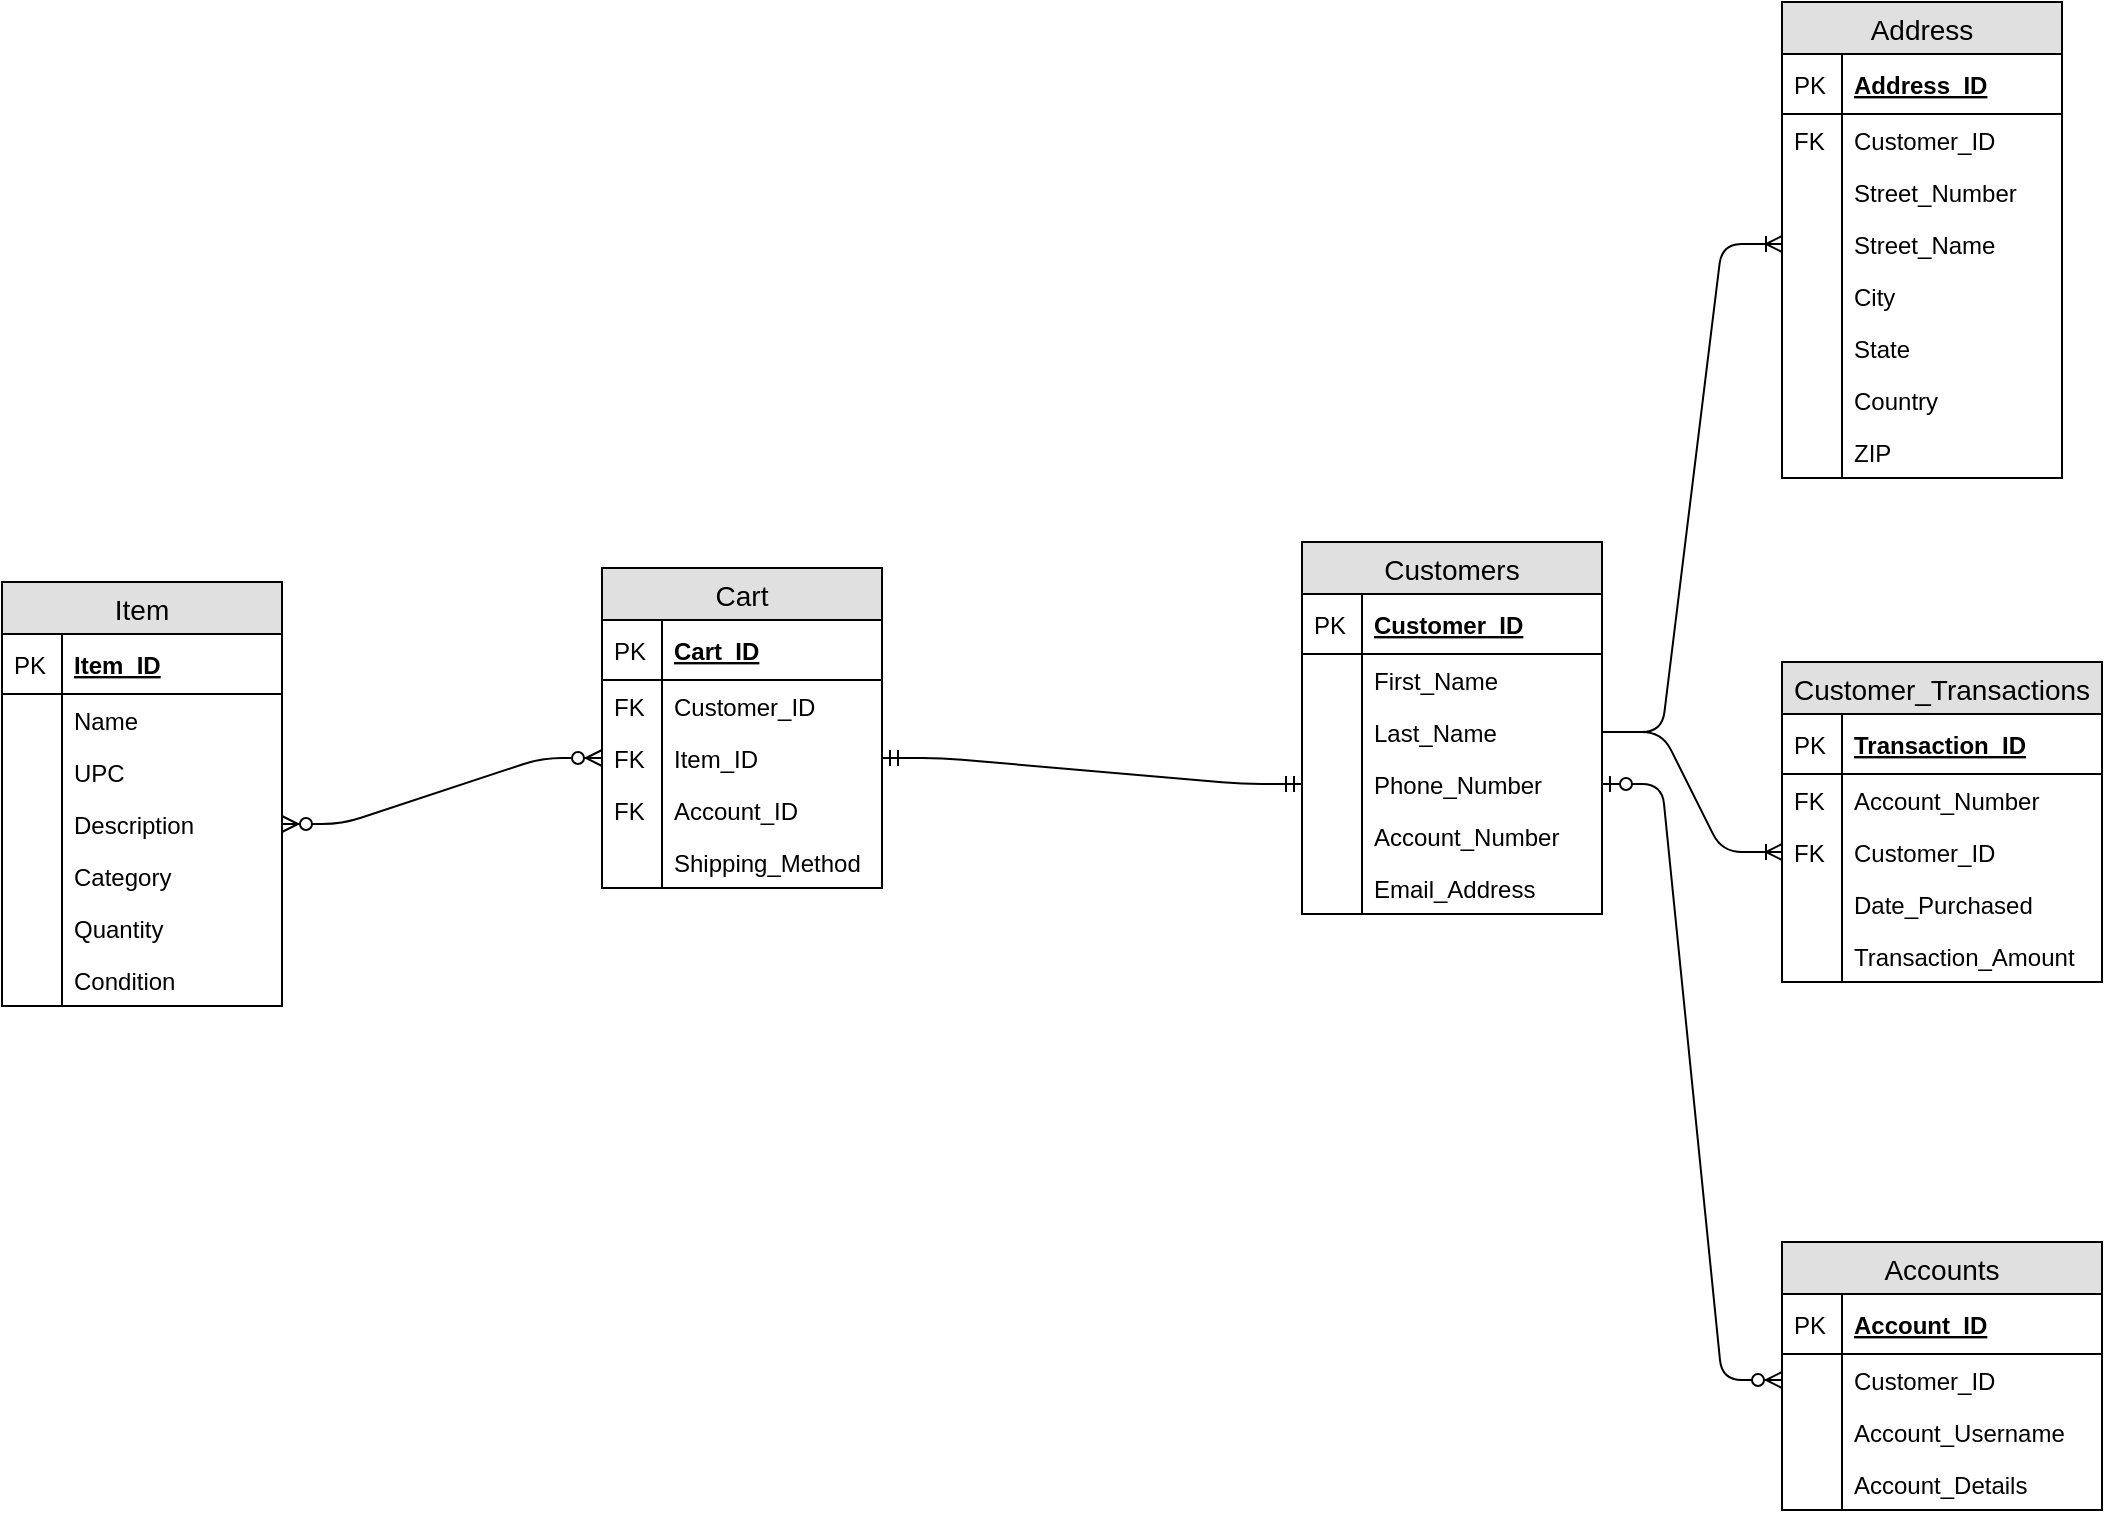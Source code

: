 <mxfile version="12.7.9" type="github">
  <diagram id="I-SQLz8LsvBATgMsjNsB" name="Page-1">
    <mxGraphModel dx="2749" dy="1027" grid="1" gridSize="10" guides="1" tooltips="1" connect="1" arrows="1" fold="1" page="1" pageScale="1" pageWidth="850" pageHeight="1100" math="0" shadow="0">
      <root>
        <mxCell id="0" />
        <mxCell id="1" parent="0" />
        <mxCell id="lSGHajKY8cHOt5koH_zm-6" value="Customers" style="swimlane;fontStyle=0;childLayout=stackLayout;horizontal=1;startSize=26;fillColor=#e0e0e0;horizontalStack=0;resizeParent=1;resizeParentMax=0;resizeLast=0;collapsible=1;marginBottom=0;swimlaneFillColor=#ffffff;align=center;fontSize=14;" parent="1" vertex="1">
          <mxGeometry x="60" y="420" width="150" height="186" as="geometry" />
        </mxCell>
        <mxCell id="lSGHajKY8cHOt5koH_zm-7" value="Customer_ID" style="shape=partialRectangle;top=0;left=0;right=0;bottom=1;align=left;verticalAlign=middle;fillColor=none;spacingLeft=34;spacingRight=4;overflow=hidden;rotatable=0;points=[[0,0.5],[1,0.5]];portConstraint=eastwest;dropTarget=0;fontStyle=5;fontSize=12;" parent="lSGHajKY8cHOt5koH_zm-6" vertex="1">
          <mxGeometry y="26" width="150" height="30" as="geometry" />
        </mxCell>
        <mxCell id="lSGHajKY8cHOt5koH_zm-8" value="PK" style="shape=partialRectangle;top=0;left=0;bottom=0;fillColor=none;align=left;verticalAlign=middle;spacingLeft=4;spacingRight=4;overflow=hidden;rotatable=0;points=[];portConstraint=eastwest;part=1;fontSize=12;" parent="lSGHajKY8cHOt5koH_zm-7" vertex="1" connectable="0">
          <mxGeometry width="30" height="30" as="geometry" />
        </mxCell>
        <mxCell id="lSGHajKY8cHOt5koH_zm-9" value="First_Name" style="shape=partialRectangle;top=0;left=0;right=0;bottom=0;align=left;verticalAlign=top;fillColor=none;spacingLeft=34;spacingRight=4;overflow=hidden;rotatable=0;points=[[0,0.5],[1,0.5]];portConstraint=eastwest;dropTarget=0;fontSize=12;" parent="lSGHajKY8cHOt5koH_zm-6" vertex="1">
          <mxGeometry y="56" width="150" height="26" as="geometry" />
        </mxCell>
        <mxCell id="lSGHajKY8cHOt5koH_zm-10" value="" style="shape=partialRectangle;top=0;left=0;bottom=0;fillColor=none;align=left;verticalAlign=top;spacingLeft=4;spacingRight=4;overflow=hidden;rotatable=0;points=[];portConstraint=eastwest;part=1;fontSize=12;" parent="lSGHajKY8cHOt5koH_zm-9" vertex="1" connectable="0">
          <mxGeometry width="30" height="26" as="geometry" />
        </mxCell>
        <mxCell id="lSGHajKY8cHOt5koH_zm-11" value="Last_Name" style="shape=partialRectangle;top=0;left=0;right=0;bottom=0;align=left;verticalAlign=top;fillColor=none;spacingLeft=34;spacingRight=4;overflow=hidden;rotatable=0;points=[[0,0.5],[1,0.5]];portConstraint=eastwest;dropTarget=0;fontSize=12;" parent="lSGHajKY8cHOt5koH_zm-6" vertex="1">
          <mxGeometry y="82" width="150" height="26" as="geometry" />
        </mxCell>
        <mxCell id="lSGHajKY8cHOt5koH_zm-12" value="" style="shape=partialRectangle;top=0;left=0;bottom=0;fillColor=none;align=left;verticalAlign=top;spacingLeft=4;spacingRight=4;overflow=hidden;rotatable=0;points=[];portConstraint=eastwest;part=1;fontSize=12;" parent="lSGHajKY8cHOt5koH_zm-11" vertex="1" connectable="0">
          <mxGeometry width="30" height="26" as="geometry" />
        </mxCell>
        <mxCell id="lSGHajKY8cHOt5koH_zm-13" value="Phone_Number" style="shape=partialRectangle;top=0;left=0;right=0;bottom=0;align=left;verticalAlign=top;fillColor=none;spacingLeft=34;spacingRight=4;overflow=hidden;rotatable=0;points=[[0,0.5],[1,0.5]];portConstraint=eastwest;dropTarget=0;fontSize=12;" parent="lSGHajKY8cHOt5koH_zm-6" vertex="1">
          <mxGeometry y="108" width="150" height="26" as="geometry" />
        </mxCell>
        <mxCell id="lSGHajKY8cHOt5koH_zm-14" value="" style="shape=partialRectangle;top=0;left=0;bottom=0;fillColor=none;align=left;verticalAlign=top;spacingLeft=4;spacingRight=4;overflow=hidden;rotatable=0;points=[];portConstraint=eastwest;part=1;fontSize=12;" parent="lSGHajKY8cHOt5koH_zm-13" vertex="1" connectable="0">
          <mxGeometry width="30" height="26" as="geometry" />
        </mxCell>
        <mxCell id="lSGHajKY8cHOt5koH_zm-111" value="Account_Number" style="shape=partialRectangle;top=0;left=0;right=0;bottom=0;align=left;verticalAlign=top;fillColor=none;spacingLeft=34;spacingRight=4;overflow=hidden;rotatable=0;points=[[0,0.5],[1,0.5]];portConstraint=eastwest;dropTarget=0;fontSize=12;" parent="lSGHajKY8cHOt5koH_zm-6" vertex="1">
          <mxGeometry y="134" width="150" height="26" as="geometry" />
        </mxCell>
        <mxCell id="lSGHajKY8cHOt5koH_zm-112" value="" style="shape=partialRectangle;top=0;left=0;bottom=0;fillColor=none;align=left;verticalAlign=top;spacingLeft=4;spacingRight=4;overflow=hidden;rotatable=0;points=[];portConstraint=eastwest;part=1;fontSize=12;" parent="lSGHajKY8cHOt5koH_zm-111" vertex="1" connectable="0">
          <mxGeometry width="30" height="26" as="geometry" />
        </mxCell>
        <mxCell id="lSGHajKY8cHOt5koH_zm-113" value="Email_Address" style="shape=partialRectangle;top=0;left=0;right=0;bottom=0;align=left;verticalAlign=top;fillColor=none;spacingLeft=34;spacingRight=4;overflow=hidden;rotatable=0;points=[[0,0.5],[1,0.5]];portConstraint=eastwest;dropTarget=0;fontSize=12;" parent="lSGHajKY8cHOt5koH_zm-6" vertex="1">
          <mxGeometry y="160" width="150" height="26" as="geometry" />
        </mxCell>
        <mxCell id="lSGHajKY8cHOt5koH_zm-114" value="" style="shape=partialRectangle;top=0;left=0;bottom=0;fillColor=none;align=left;verticalAlign=top;spacingLeft=4;spacingRight=4;overflow=hidden;rotatable=0;points=[];portConstraint=eastwest;part=1;fontSize=12;" parent="lSGHajKY8cHOt5koH_zm-113" vertex="1" connectable="0">
          <mxGeometry width="30" height="26" as="geometry" />
        </mxCell>
        <mxCell id="lSGHajKY8cHOt5koH_zm-26" value="Cart" style="swimlane;fontStyle=0;childLayout=stackLayout;horizontal=1;startSize=26;fillColor=#e0e0e0;horizontalStack=0;resizeParent=1;resizeParentMax=0;resizeLast=0;collapsible=1;marginBottom=0;swimlaneFillColor=#ffffff;align=center;fontSize=14;" parent="1" vertex="1">
          <mxGeometry x="-290" y="433" width="140" height="160" as="geometry" />
        </mxCell>
        <mxCell id="lSGHajKY8cHOt5koH_zm-27" value="Cart_ID" style="shape=partialRectangle;top=0;left=0;right=0;bottom=1;align=left;verticalAlign=middle;fillColor=none;spacingLeft=34;spacingRight=4;overflow=hidden;rotatable=0;points=[[0,0.5],[1,0.5]];portConstraint=eastwest;dropTarget=0;fontStyle=5;fontSize=12;" parent="lSGHajKY8cHOt5koH_zm-26" vertex="1">
          <mxGeometry y="26" width="140" height="30" as="geometry" />
        </mxCell>
        <mxCell id="lSGHajKY8cHOt5koH_zm-28" value="PK" style="shape=partialRectangle;top=0;left=0;bottom=0;fillColor=none;align=left;verticalAlign=middle;spacingLeft=4;spacingRight=4;overflow=hidden;rotatable=0;points=[];portConstraint=eastwest;part=1;fontSize=12;" parent="lSGHajKY8cHOt5koH_zm-27" vertex="1" connectable="0">
          <mxGeometry width="30" height="30" as="geometry" />
        </mxCell>
        <mxCell id="lSGHajKY8cHOt5koH_zm-33" value="Customer_ID" style="shape=partialRectangle;top=0;left=0;right=0;bottom=0;align=left;verticalAlign=top;fillColor=none;spacingLeft=34;spacingRight=4;overflow=hidden;rotatable=0;points=[[0,0.5],[1,0.5]];portConstraint=eastwest;dropTarget=0;fontSize=12;" parent="lSGHajKY8cHOt5koH_zm-26" vertex="1">
          <mxGeometry y="56" width="140" height="26" as="geometry" />
        </mxCell>
        <mxCell id="lSGHajKY8cHOt5koH_zm-34" value="FK" style="shape=partialRectangle;top=0;left=0;bottom=0;fillColor=none;align=left;verticalAlign=top;spacingLeft=4;spacingRight=4;overflow=hidden;rotatable=0;points=[];portConstraint=eastwest;part=1;fontSize=12;" parent="lSGHajKY8cHOt5koH_zm-33" vertex="1" connectable="0">
          <mxGeometry width="30" height="26" as="geometry" />
        </mxCell>
        <mxCell id="lSGHajKY8cHOt5koH_zm-29" value="Item_ID" style="shape=partialRectangle;top=0;left=0;right=0;bottom=0;align=left;verticalAlign=top;fillColor=none;spacingLeft=34;spacingRight=4;overflow=hidden;rotatable=0;points=[[0,0.5],[1,0.5]];portConstraint=eastwest;dropTarget=0;fontSize=12;" parent="lSGHajKY8cHOt5koH_zm-26" vertex="1">
          <mxGeometry y="82" width="140" height="26" as="geometry" />
        </mxCell>
        <mxCell id="lSGHajKY8cHOt5koH_zm-30" value="FK" style="shape=partialRectangle;top=0;left=0;bottom=0;fillColor=none;align=left;verticalAlign=top;spacingLeft=4;spacingRight=4;overflow=hidden;rotatable=0;points=[];portConstraint=eastwest;part=1;fontSize=12;" parent="lSGHajKY8cHOt5koH_zm-29" vertex="1" connectable="0">
          <mxGeometry width="30" height="26" as="geometry" />
        </mxCell>
        <mxCell id="lSGHajKY8cHOt5koH_zm-141" value="Account_ID" style="shape=partialRectangle;top=0;left=0;right=0;bottom=0;align=left;verticalAlign=top;fillColor=none;spacingLeft=34;spacingRight=4;overflow=hidden;rotatable=0;points=[[0,0.5],[1,0.5]];portConstraint=eastwest;dropTarget=0;fontSize=12;" parent="lSGHajKY8cHOt5koH_zm-26" vertex="1">
          <mxGeometry y="108" width="140" height="26" as="geometry" />
        </mxCell>
        <mxCell id="lSGHajKY8cHOt5koH_zm-142" value="FK" style="shape=partialRectangle;top=0;left=0;bottom=0;fillColor=none;align=left;verticalAlign=top;spacingLeft=4;spacingRight=4;overflow=hidden;rotatable=0;points=[];portConstraint=eastwest;part=1;fontSize=12;" parent="lSGHajKY8cHOt5koH_zm-141" vertex="1" connectable="0">
          <mxGeometry width="30" height="26" as="geometry" />
        </mxCell>
        <mxCell id="lSGHajKY8cHOt5koH_zm-31" value="Shipping_Method" style="shape=partialRectangle;top=0;left=0;right=0;bottom=0;align=left;verticalAlign=top;fillColor=none;spacingLeft=34;spacingRight=4;overflow=hidden;rotatable=0;points=[[0,0.5],[1,0.5]];portConstraint=eastwest;dropTarget=0;fontSize=12;" parent="lSGHajKY8cHOt5koH_zm-26" vertex="1">
          <mxGeometry y="134" width="140" height="26" as="geometry" />
        </mxCell>
        <mxCell id="lSGHajKY8cHOt5koH_zm-32" value="" style="shape=partialRectangle;top=0;left=0;bottom=0;fillColor=none;align=left;verticalAlign=top;spacingLeft=4;spacingRight=4;overflow=hidden;rotatable=0;points=[];portConstraint=eastwest;part=1;fontSize=12;" parent="lSGHajKY8cHOt5koH_zm-31" vertex="1" connectable="0">
          <mxGeometry width="30" height="26" as="geometry" />
        </mxCell>
        <mxCell id="lSGHajKY8cHOt5koH_zm-43" value="Item" style="swimlane;fontStyle=0;childLayout=stackLayout;horizontal=1;startSize=26;fillColor=#e0e0e0;horizontalStack=0;resizeParent=1;resizeParentMax=0;resizeLast=0;collapsible=1;marginBottom=0;swimlaneFillColor=#ffffff;align=center;fontSize=14;" parent="1" vertex="1">
          <mxGeometry x="-590" y="440" width="140" height="212" as="geometry">
            <mxRectangle x="-600" y="220" width="60" height="26" as="alternateBounds" />
          </mxGeometry>
        </mxCell>
        <mxCell id="lSGHajKY8cHOt5koH_zm-44" value="Item_ID" style="shape=partialRectangle;top=0;left=0;right=0;bottom=1;align=left;verticalAlign=middle;fillColor=none;spacingLeft=34;spacingRight=4;overflow=hidden;rotatable=0;points=[[0,0.5],[1,0.5]];portConstraint=eastwest;dropTarget=0;fontStyle=5;fontSize=12;" parent="lSGHajKY8cHOt5koH_zm-43" vertex="1">
          <mxGeometry y="26" width="140" height="30" as="geometry" />
        </mxCell>
        <mxCell id="lSGHajKY8cHOt5koH_zm-45" value="PK" style="shape=partialRectangle;top=0;left=0;bottom=0;fillColor=none;align=left;verticalAlign=middle;spacingLeft=4;spacingRight=4;overflow=hidden;rotatable=0;points=[];portConstraint=eastwest;part=1;fontSize=12;" parent="lSGHajKY8cHOt5koH_zm-44" vertex="1" connectable="0">
          <mxGeometry width="30" height="30" as="geometry" />
        </mxCell>
        <mxCell id="lSGHajKY8cHOt5koH_zm-77" value="Name" style="shape=partialRectangle;top=0;left=0;right=0;bottom=0;align=left;verticalAlign=top;fillColor=none;spacingLeft=34;spacingRight=4;overflow=hidden;rotatable=0;points=[[0,0.5],[1,0.5]];portConstraint=eastwest;dropTarget=0;fontSize=12;" parent="lSGHajKY8cHOt5koH_zm-43" vertex="1">
          <mxGeometry y="56" width="140" height="26" as="geometry" />
        </mxCell>
        <mxCell id="lSGHajKY8cHOt5koH_zm-78" value="" style="shape=partialRectangle;top=0;left=0;bottom=0;fillColor=none;align=left;verticalAlign=top;spacingLeft=4;spacingRight=4;overflow=hidden;rotatable=0;points=[];portConstraint=eastwest;part=1;fontSize=12;" parent="lSGHajKY8cHOt5koH_zm-77" vertex="1" connectable="0">
          <mxGeometry width="30" height="26" as="geometry" />
        </mxCell>
        <mxCell id="lSGHajKY8cHOt5koH_zm-46" value="UPC" style="shape=partialRectangle;top=0;left=0;right=0;bottom=0;align=left;verticalAlign=top;fillColor=none;spacingLeft=34;spacingRight=4;overflow=hidden;rotatable=0;points=[[0,0.5],[1,0.5]];portConstraint=eastwest;dropTarget=0;fontSize=12;" parent="lSGHajKY8cHOt5koH_zm-43" vertex="1">
          <mxGeometry y="82" width="140" height="26" as="geometry" />
        </mxCell>
        <mxCell id="lSGHajKY8cHOt5koH_zm-47" value="" style="shape=partialRectangle;top=0;left=0;bottom=0;fillColor=none;align=left;verticalAlign=top;spacingLeft=4;spacingRight=4;overflow=hidden;rotatable=0;points=[];portConstraint=eastwest;part=1;fontSize=12;" parent="lSGHajKY8cHOt5koH_zm-46" vertex="1" connectable="0">
          <mxGeometry width="30" height="26" as="geometry" />
        </mxCell>
        <mxCell id="lSGHajKY8cHOt5koH_zm-48" value="Description" style="shape=partialRectangle;top=0;left=0;right=0;bottom=0;align=left;verticalAlign=top;fillColor=none;spacingLeft=34;spacingRight=4;overflow=hidden;rotatable=0;points=[[0,0.5],[1,0.5]];portConstraint=eastwest;dropTarget=0;fontSize=12;" parent="lSGHajKY8cHOt5koH_zm-43" vertex="1">
          <mxGeometry y="108" width="140" height="26" as="geometry" />
        </mxCell>
        <mxCell id="lSGHajKY8cHOt5koH_zm-49" value="" style="shape=partialRectangle;top=0;left=0;bottom=0;fillColor=none;align=left;verticalAlign=top;spacingLeft=4;spacingRight=4;overflow=hidden;rotatable=0;points=[];portConstraint=eastwest;part=1;fontSize=12;" parent="lSGHajKY8cHOt5koH_zm-48" vertex="1" connectable="0">
          <mxGeometry width="30" height="26" as="geometry" />
        </mxCell>
        <mxCell id="lSGHajKY8cHOt5koH_zm-50" value="Category" style="shape=partialRectangle;top=0;left=0;right=0;bottom=0;align=left;verticalAlign=top;fillColor=none;spacingLeft=34;spacingRight=4;overflow=hidden;rotatable=0;points=[[0,0.5],[1,0.5]];portConstraint=eastwest;dropTarget=0;fontSize=12;" parent="lSGHajKY8cHOt5koH_zm-43" vertex="1">
          <mxGeometry y="134" width="140" height="26" as="geometry" />
        </mxCell>
        <mxCell id="lSGHajKY8cHOt5koH_zm-51" value="" style="shape=partialRectangle;top=0;left=0;bottom=0;fillColor=none;align=left;verticalAlign=top;spacingLeft=4;spacingRight=4;overflow=hidden;rotatable=0;points=[];portConstraint=eastwest;part=1;fontSize=12;" parent="lSGHajKY8cHOt5koH_zm-50" vertex="1" connectable="0">
          <mxGeometry width="30" height="26" as="geometry" />
        </mxCell>
        <mxCell id="lSGHajKY8cHOt5koH_zm-52" value="Quantity" style="shape=partialRectangle;top=0;left=0;right=0;bottom=0;align=left;verticalAlign=top;fillColor=none;spacingLeft=34;spacingRight=4;overflow=hidden;rotatable=0;points=[[0,0.5],[1,0.5]];portConstraint=eastwest;dropTarget=0;fontSize=12;" parent="lSGHajKY8cHOt5koH_zm-43" vertex="1">
          <mxGeometry y="160" width="140" height="26" as="geometry" />
        </mxCell>
        <mxCell id="lSGHajKY8cHOt5koH_zm-53" value="" style="shape=partialRectangle;top=0;left=0;bottom=0;fillColor=none;align=left;verticalAlign=top;spacingLeft=4;spacingRight=4;overflow=hidden;rotatable=0;points=[];portConstraint=eastwest;part=1;fontSize=12;" parent="lSGHajKY8cHOt5koH_zm-52" vertex="1" connectable="0">
          <mxGeometry width="30" height="26" as="geometry" />
        </mxCell>
        <mxCell id="lSGHajKY8cHOt5koH_zm-103" value="Condition" style="shape=partialRectangle;top=0;left=0;right=0;bottom=0;align=left;verticalAlign=top;fillColor=none;spacingLeft=34;spacingRight=4;overflow=hidden;rotatable=0;points=[[0,0.5],[1,0.5]];portConstraint=eastwest;dropTarget=0;fontSize=12;" parent="lSGHajKY8cHOt5koH_zm-43" vertex="1">
          <mxGeometry y="186" width="140" height="26" as="geometry" />
        </mxCell>
        <mxCell id="lSGHajKY8cHOt5koH_zm-104" value="" style="shape=partialRectangle;top=0;left=0;bottom=0;fillColor=none;align=left;verticalAlign=top;spacingLeft=4;spacingRight=4;overflow=hidden;rotatable=0;points=[];portConstraint=eastwest;part=1;fontSize=12;" parent="lSGHajKY8cHOt5koH_zm-103" vertex="1" connectable="0">
          <mxGeometry width="30" height="26" as="geometry" />
        </mxCell>
        <mxCell id="lSGHajKY8cHOt5koH_zm-60" value="Address" style="swimlane;fontStyle=0;childLayout=stackLayout;horizontal=1;startSize=26;fillColor=#e0e0e0;horizontalStack=0;resizeParent=1;resizeParentMax=0;resizeLast=0;collapsible=1;marginBottom=0;swimlaneFillColor=#ffffff;align=center;fontSize=14;" parent="1" vertex="1">
          <mxGeometry x="300" y="150" width="140" height="238" as="geometry" />
        </mxCell>
        <mxCell id="lSGHajKY8cHOt5koH_zm-61" value="Address_ID" style="shape=partialRectangle;top=0;left=0;right=0;bottom=1;align=left;verticalAlign=middle;fillColor=none;spacingLeft=34;spacingRight=4;overflow=hidden;rotatable=0;points=[[0,0.5],[1,0.5]];portConstraint=eastwest;dropTarget=0;fontStyle=5;fontSize=12;" parent="lSGHajKY8cHOt5koH_zm-60" vertex="1">
          <mxGeometry y="26" width="140" height="30" as="geometry" />
        </mxCell>
        <mxCell id="lSGHajKY8cHOt5koH_zm-62" value="PK" style="shape=partialRectangle;top=0;left=0;bottom=0;fillColor=none;align=left;verticalAlign=middle;spacingLeft=4;spacingRight=4;overflow=hidden;rotatable=0;points=[];portConstraint=eastwest;part=1;fontSize=12;" parent="lSGHajKY8cHOt5koH_zm-61" vertex="1" connectable="0">
          <mxGeometry width="30" height="30" as="geometry" />
        </mxCell>
        <mxCell id="lSGHajKY8cHOt5koH_zm-79" value="Customer_ID" style="shape=partialRectangle;top=0;left=0;right=0;bottom=0;align=left;verticalAlign=top;fillColor=none;spacingLeft=34;spacingRight=4;overflow=hidden;rotatable=0;points=[[0,0.5],[1,0.5]];portConstraint=eastwest;dropTarget=0;fontSize=12;" parent="lSGHajKY8cHOt5koH_zm-60" vertex="1">
          <mxGeometry y="56" width="140" height="26" as="geometry" />
        </mxCell>
        <mxCell id="lSGHajKY8cHOt5koH_zm-80" value="FK" style="shape=partialRectangle;top=0;left=0;bottom=0;fillColor=none;align=left;verticalAlign=top;spacingLeft=4;spacingRight=4;overflow=hidden;rotatable=0;points=[];portConstraint=eastwest;part=1;fontSize=12;" parent="lSGHajKY8cHOt5koH_zm-79" vertex="1" connectable="0">
          <mxGeometry width="30" height="26" as="geometry" />
        </mxCell>
        <mxCell id="lSGHajKY8cHOt5koH_zm-63" value="Street_Number" style="shape=partialRectangle;top=0;left=0;right=0;bottom=0;align=left;verticalAlign=top;fillColor=none;spacingLeft=34;spacingRight=4;overflow=hidden;rotatable=0;points=[[0,0.5],[1,0.5]];portConstraint=eastwest;dropTarget=0;fontSize=12;" parent="lSGHajKY8cHOt5koH_zm-60" vertex="1">
          <mxGeometry y="82" width="140" height="26" as="geometry" />
        </mxCell>
        <mxCell id="lSGHajKY8cHOt5koH_zm-64" value="" style="shape=partialRectangle;top=0;left=0;bottom=0;fillColor=none;align=left;verticalAlign=top;spacingLeft=4;spacingRight=4;overflow=hidden;rotatable=0;points=[];portConstraint=eastwest;part=1;fontSize=12;" parent="lSGHajKY8cHOt5koH_zm-63" vertex="1" connectable="0">
          <mxGeometry width="30" height="26" as="geometry" />
        </mxCell>
        <mxCell id="lSGHajKY8cHOt5koH_zm-65" value="Street_Name" style="shape=partialRectangle;top=0;left=0;right=0;bottom=0;align=left;verticalAlign=top;fillColor=none;spacingLeft=34;spacingRight=4;overflow=hidden;rotatable=0;points=[[0,0.5],[1,0.5]];portConstraint=eastwest;dropTarget=0;fontSize=12;" parent="lSGHajKY8cHOt5koH_zm-60" vertex="1">
          <mxGeometry y="108" width="140" height="26" as="geometry" />
        </mxCell>
        <mxCell id="lSGHajKY8cHOt5koH_zm-66" value="" style="shape=partialRectangle;top=0;left=0;bottom=0;fillColor=none;align=left;verticalAlign=top;spacingLeft=4;spacingRight=4;overflow=hidden;rotatable=0;points=[];portConstraint=eastwest;part=1;fontSize=12;" parent="lSGHajKY8cHOt5koH_zm-65" vertex="1" connectable="0">
          <mxGeometry width="30" height="26" as="geometry" />
        </mxCell>
        <mxCell id="lSGHajKY8cHOt5koH_zm-67" value="City" style="shape=partialRectangle;top=0;left=0;right=0;bottom=0;align=left;verticalAlign=top;fillColor=none;spacingLeft=34;spacingRight=4;overflow=hidden;rotatable=0;points=[[0,0.5],[1,0.5]];portConstraint=eastwest;dropTarget=0;fontSize=12;" parent="lSGHajKY8cHOt5koH_zm-60" vertex="1">
          <mxGeometry y="134" width="140" height="26" as="geometry" />
        </mxCell>
        <mxCell id="lSGHajKY8cHOt5koH_zm-68" value="" style="shape=partialRectangle;top=0;left=0;bottom=0;fillColor=none;align=left;verticalAlign=top;spacingLeft=4;spacingRight=4;overflow=hidden;rotatable=0;points=[];portConstraint=eastwest;part=1;fontSize=12;" parent="lSGHajKY8cHOt5koH_zm-67" vertex="1" connectable="0">
          <mxGeometry width="30" height="26" as="geometry" />
        </mxCell>
        <mxCell id="lSGHajKY8cHOt5koH_zm-69" value="State" style="shape=partialRectangle;top=0;left=0;right=0;bottom=0;align=left;verticalAlign=top;fillColor=none;spacingLeft=34;spacingRight=4;overflow=hidden;rotatable=0;points=[[0,0.5],[1,0.5]];portConstraint=eastwest;dropTarget=0;fontSize=12;" parent="lSGHajKY8cHOt5koH_zm-60" vertex="1">
          <mxGeometry y="160" width="140" height="26" as="geometry" />
        </mxCell>
        <mxCell id="lSGHajKY8cHOt5koH_zm-70" value="" style="shape=partialRectangle;top=0;left=0;bottom=0;fillColor=none;align=left;verticalAlign=top;spacingLeft=4;spacingRight=4;overflow=hidden;rotatable=0;points=[];portConstraint=eastwest;part=1;fontSize=12;" parent="lSGHajKY8cHOt5koH_zm-69" vertex="1" connectable="0">
          <mxGeometry width="30" height="26" as="geometry" />
        </mxCell>
        <mxCell id="lSGHajKY8cHOt5koH_zm-71" value="Country" style="shape=partialRectangle;top=0;left=0;right=0;bottom=0;align=left;verticalAlign=top;fillColor=none;spacingLeft=34;spacingRight=4;overflow=hidden;rotatable=0;points=[[0,0.5],[1,0.5]];portConstraint=eastwest;dropTarget=0;fontSize=12;" parent="lSGHajKY8cHOt5koH_zm-60" vertex="1">
          <mxGeometry y="186" width="140" height="26" as="geometry" />
        </mxCell>
        <mxCell id="lSGHajKY8cHOt5koH_zm-72" value="" style="shape=partialRectangle;top=0;left=0;bottom=0;fillColor=none;align=left;verticalAlign=top;spacingLeft=4;spacingRight=4;overflow=hidden;rotatable=0;points=[];portConstraint=eastwest;part=1;fontSize=12;" parent="lSGHajKY8cHOt5koH_zm-71" vertex="1" connectable="0">
          <mxGeometry width="30" height="26" as="geometry" />
        </mxCell>
        <mxCell id="lSGHajKY8cHOt5koH_zm-73" value="ZIP" style="shape=partialRectangle;top=0;left=0;right=0;bottom=0;align=left;verticalAlign=top;fillColor=none;spacingLeft=34;spacingRight=4;overflow=hidden;rotatable=0;points=[[0,0.5],[1,0.5]];portConstraint=eastwest;dropTarget=0;fontSize=12;" parent="lSGHajKY8cHOt5koH_zm-60" vertex="1">
          <mxGeometry y="212" width="140" height="26" as="geometry" />
        </mxCell>
        <mxCell id="lSGHajKY8cHOt5koH_zm-74" value="" style="shape=partialRectangle;top=0;left=0;bottom=0;fillColor=none;align=left;verticalAlign=top;spacingLeft=4;spacingRight=4;overflow=hidden;rotatable=0;points=[];portConstraint=eastwest;part=1;fontSize=12;" parent="lSGHajKY8cHOt5koH_zm-73" vertex="1" connectable="0">
          <mxGeometry width="30" height="26" as="geometry" />
        </mxCell>
        <mxCell id="lSGHajKY8cHOt5koH_zm-84" value="Customer_Transactions" style="swimlane;fontStyle=0;childLayout=stackLayout;horizontal=1;startSize=26;fillColor=#e0e0e0;horizontalStack=0;resizeParent=1;resizeParentMax=0;resizeLast=0;collapsible=1;marginBottom=0;swimlaneFillColor=#ffffff;align=center;fontSize=14;" parent="1" vertex="1">
          <mxGeometry x="300" y="480" width="160" height="160" as="geometry" />
        </mxCell>
        <mxCell id="lSGHajKY8cHOt5koH_zm-85" value="Transaction_ID" style="shape=partialRectangle;top=0;left=0;right=0;bottom=1;align=left;verticalAlign=middle;fillColor=none;spacingLeft=34;spacingRight=4;overflow=hidden;rotatable=0;points=[[0,0.5],[1,0.5]];portConstraint=eastwest;dropTarget=0;fontStyle=5;fontSize=12;" parent="lSGHajKY8cHOt5koH_zm-84" vertex="1">
          <mxGeometry y="26" width="160" height="30" as="geometry" />
        </mxCell>
        <mxCell id="lSGHajKY8cHOt5koH_zm-86" value="PK" style="shape=partialRectangle;top=0;left=0;bottom=0;fillColor=none;align=left;verticalAlign=middle;spacingLeft=4;spacingRight=4;overflow=hidden;rotatable=0;points=[];portConstraint=eastwest;part=1;fontSize=12;" parent="lSGHajKY8cHOt5koH_zm-85" vertex="1" connectable="0">
          <mxGeometry width="30" height="30" as="geometry" />
        </mxCell>
        <mxCell id="lSGHajKY8cHOt5koH_zm-87" value="Account_Number" style="shape=partialRectangle;top=0;left=0;right=0;bottom=0;align=left;verticalAlign=top;fillColor=none;spacingLeft=34;spacingRight=4;overflow=hidden;rotatable=0;points=[[0,0.5],[1,0.5]];portConstraint=eastwest;dropTarget=0;fontSize=12;" parent="lSGHajKY8cHOt5koH_zm-84" vertex="1">
          <mxGeometry y="56" width="160" height="26" as="geometry" />
        </mxCell>
        <mxCell id="lSGHajKY8cHOt5koH_zm-88" value="FK" style="shape=partialRectangle;top=0;left=0;bottom=0;fillColor=none;align=left;verticalAlign=top;spacingLeft=4;spacingRight=4;overflow=hidden;rotatable=0;points=[];portConstraint=eastwest;part=1;fontSize=12;" parent="lSGHajKY8cHOt5koH_zm-87" vertex="1" connectable="0">
          <mxGeometry width="30" height="26" as="geometry" />
        </mxCell>
        <mxCell id="QiAe9CtiVllYtcvgmjWD-1" value="Customer_ID" style="shape=partialRectangle;top=0;left=0;right=0;bottom=0;align=left;verticalAlign=top;fillColor=none;spacingLeft=34;spacingRight=4;overflow=hidden;rotatable=0;points=[[0,0.5],[1,0.5]];portConstraint=eastwest;dropTarget=0;fontSize=12;" vertex="1" parent="lSGHajKY8cHOt5koH_zm-84">
          <mxGeometry y="82" width="160" height="26" as="geometry" />
        </mxCell>
        <mxCell id="QiAe9CtiVllYtcvgmjWD-2" value="FK" style="shape=partialRectangle;top=0;left=0;bottom=0;fillColor=none;align=left;verticalAlign=top;spacingLeft=4;spacingRight=4;overflow=hidden;rotatable=0;points=[];portConstraint=eastwest;part=1;fontSize=12;" vertex="1" connectable="0" parent="QiAe9CtiVllYtcvgmjWD-1">
          <mxGeometry width="30" height="26" as="geometry" />
        </mxCell>
        <mxCell id="lSGHajKY8cHOt5koH_zm-89" value="Date_Purchased" style="shape=partialRectangle;top=0;left=0;right=0;bottom=0;align=left;verticalAlign=top;fillColor=none;spacingLeft=34;spacingRight=4;overflow=hidden;rotatable=0;points=[[0,0.5],[1,0.5]];portConstraint=eastwest;dropTarget=0;fontSize=12;" parent="lSGHajKY8cHOt5koH_zm-84" vertex="1">
          <mxGeometry y="108" width="160" height="26" as="geometry" />
        </mxCell>
        <mxCell id="lSGHajKY8cHOt5koH_zm-90" value="" style="shape=partialRectangle;top=0;left=0;bottom=0;fillColor=none;align=left;verticalAlign=top;spacingLeft=4;spacingRight=4;overflow=hidden;rotatable=0;points=[];portConstraint=eastwest;part=1;fontSize=12;" parent="lSGHajKY8cHOt5koH_zm-89" vertex="1" connectable="0">
          <mxGeometry width="30" height="26" as="geometry" />
        </mxCell>
        <mxCell id="lSGHajKY8cHOt5koH_zm-91" value="Transaction_Amount" style="shape=partialRectangle;top=0;left=0;right=0;bottom=0;align=left;verticalAlign=top;fillColor=none;spacingLeft=34;spacingRight=4;overflow=hidden;rotatable=0;points=[[0,0.5],[1,0.5]];portConstraint=eastwest;dropTarget=0;fontSize=12;" parent="lSGHajKY8cHOt5koH_zm-84" vertex="1">
          <mxGeometry y="134" width="160" height="26" as="geometry" />
        </mxCell>
        <mxCell id="lSGHajKY8cHOt5koH_zm-92" value="" style="shape=partialRectangle;top=0;left=0;bottom=0;fillColor=none;align=left;verticalAlign=top;spacingLeft=4;spacingRight=4;overflow=hidden;rotatable=0;points=[];portConstraint=eastwest;part=1;fontSize=12;" parent="lSGHajKY8cHOt5koH_zm-91" vertex="1" connectable="0">
          <mxGeometry width="30" height="26" as="geometry" />
        </mxCell>
        <mxCell id="lSGHajKY8cHOt5koH_zm-110" value="" style="edgeStyle=entityRelationEdgeStyle;fontSize=12;html=1;endArrow=ERzeroToMany;endFill=1;startArrow=ERzeroToMany;entryX=0;entryY=0.5;entryDx=0;entryDy=0;exitX=1;exitY=0.5;exitDx=0;exitDy=0;" parent="1" source="lSGHajKY8cHOt5koH_zm-48" target="lSGHajKY8cHOt5koH_zm-29" edge="1">
          <mxGeometry width="100" height="100" relative="1" as="geometry">
            <mxPoint x="-440" y="430" as="sourcePoint" />
            <mxPoint x="-340" y="330" as="targetPoint" />
          </mxGeometry>
        </mxCell>
        <mxCell id="lSGHajKY8cHOt5koH_zm-115" value="Accounts" style="swimlane;fontStyle=0;childLayout=stackLayout;horizontal=1;startSize=26;fillColor=#e0e0e0;horizontalStack=0;resizeParent=1;resizeParentMax=0;resizeLast=0;collapsible=1;marginBottom=0;swimlaneFillColor=#ffffff;align=center;fontSize=14;" parent="1" vertex="1">
          <mxGeometry x="300" y="770" width="160" height="134" as="geometry" />
        </mxCell>
        <mxCell id="lSGHajKY8cHOt5koH_zm-116" value="Account_ID" style="shape=partialRectangle;top=0;left=0;right=0;bottom=1;align=left;verticalAlign=middle;fillColor=none;spacingLeft=34;spacingRight=4;overflow=hidden;rotatable=0;points=[[0,0.5],[1,0.5]];portConstraint=eastwest;dropTarget=0;fontStyle=5;fontSize=12;" parent="lSGHajKY8cHOt5koH_zm-115" vertex="1">
          <mxGeometry y="26" width="160" height="30" as="geometry" />
        </mxCell>
        <mxCell id="lSGHajKY8cHOt5koH_zm-117" value="PK" style="shape=partialRectangle;top=0;left=0;bottom=0;fillColor=none;align=left;verticalAlign=middle;spacingLeft=4;spacingRight=4;overflow=hidden;rotatable=0;points=[];portConstraint=eastwest;part=1;fontSize=12;" parent="lSGHajKY8cHOt5koH_zm-116" vertex="1" connectable="0">
          <mxGeometry width="30" height="30" as="geometry" />
        </mxCell>
        <mxCell id="lSGHajKY8cHOt5koH_zm-118" value="Customer_ID" style="shape=partialRectangle;top=0;left=0;right=0;bottom=0;align=left;verticalAlign=top;fillColor=none;spacingLeft=34;spacingRight=4;overflow=hidden;rotatable=0;points=[[0,0.5],[1,0.5]];portConstraint=eastwest;dropTarget=0;fontSize=12;" parent="lSGHajKY8cHOt5koH_zm-115" vertex="1">
          <mxGeometry y="56" width="160" height="26" as="geometry" />
        </mxCell>
        <mxCell id="lSGHajKY8cHOt5koH_zm-119" value="" style="shape=partialRectangle;top=0;left=0;bottom=0;fillColor=none;align=left;verticalAlign=top;spacingLeft=4;spacingRight=4;overflow=hidden;rotatable=0;points=[];portConstraint=eastwest;part=1;fontSize=12;" parent="lSGHajKY8cHOt5koH_zm-118" vertex="1" connectable="0">
          <mxGeometry width="30" height="26" as="geometry" />
        </mxCell>
        <mxCell id="lSGHajKY8cHOt5koH_zm-120" value="Account_Username" style="shape=partialRectangle;top=0;left=0;right=0;bottom=0;align=left;verticalAlign=top;fillColor=none;spacingLeft=34;spacingRight=4;overflow=hidden;rotatable=0;points=[[0,0.5],[1,0.5]];portConstraint=eastwest;dropTarget=0;fontSize=12;" parent="lSGHajKY8cHOt5koH_zm-115" vertex="1">
          <mxGeometry y="82" width="160" height="26" as="geometry" />
        </mxCell>
        <mxCell id="lSGHajKY8cHOt5koH_zm-121" value="" style="shape=partialRectangle;top=0;left=0;bottom=0;fillColor=none;align=left;verticalAlign=top;spacingLeft=4;spacingRight=4;overflow=hidden;rotatable=0;points=[];portConstraint=eastwest;part=1;fontSize=12;" parent="lSGHajKY8cHOt5koH_zm-120" vertex="1" connectable="0">
          <mxGeometry width="30" height="26" as="geometry" />
        </mxCell>
        <mxCell id="lSGHajKY8cHOt5koH_zm-122" value="Account_Details" style="shape=partialRectangle;top=0;left=0;right=0;bottom=0;align=left;verticalAlign=top;fillColor=none;spacingLeft=34;spacingRight=4;overflow=hidden;rotatable=0;points=[[0,0.5],[1,0.5]];portConstraint=eastwest;dropTarget=0;fontSize=12;" parent="lSGHajKY8cHOt5koH_zm-115" vertex="1">
          <mxGeometry y="108" width="160" height="26" as="geometry" />
        </mxCell>
        <mxCell id="lSGHajKY8cHOt5koH_zm-123" value="" style="shape=partialRectangle;top=0;left=0;bottom=0;fillColor=none;align=left;verticalAlign=top;spacingLeft=4;spacingRight=4;overflow=hidden;rotatable=0;points=[];portConstraint=eastwest;part=1;fontSize=12;" parent="lSGHajKY8cHOt5koH_zm-122" vertex="1" connectable="0">
          <mxGeometry width="30" height="26" as="geometry" />
        </mxCell>
        <mxCell id="lSGHajKY8cHOt5koH_zm-140" value="" style="edgeStyle=entityRelationEdgeStyle;fontSize=12;html=1;endArrow=ERzeroToMany;startArrow=ERzeroToOne;entryX=0;entryY=0.5;entryDx=0;entryDy=0;exitX=1;exitY=0.5;exitDx=0;exitDy=0;" parent="1" source="lSGHajKY8cHOt5koH_zm-13" target="lSGHajKY8cHOt5koH_zm-118" edge="1">
          <mxGeometry width="100" height="100" relative="1" as="geometry">
            <mxPoint y="330" as="sourcePoint" />
            <mxPoint x="30" y="370" as="targetPoint" />
          </mxGeometry>
        </mxCell>
        <mxCell id="QiAe9CtiVllYtcvgmjWD-3" value="" style="edgeStyle=entityRelationEdgeStyle;fontSize=12;html=1;endArrow=ERmandOne;startArrow=ERmandOne;entryX=0;entryY=0.5;entryDx=0;entryDy=0;exitX=1;exitY=0.5;exitDx=0;exitDy=0;" edge="1" parent="1" source="lSGHajKY8cHOt5koH_zm-29" target="lSGHajKY8cHOt5koH_zm-13">
          <mxGeometry width="100" height="100" relative="1" as="geometry">
            <mxPoint x="-40" y="630" as="sourcePoint" />
            <mxPoint x="60" y="530" as="targetPoint" />
          </mxGeometry>
        </mxCell>
        <mxCell id="QiAe9CtiVllYtcvgmjWD-4" value="" style="edgeStyle=entityRelationEdgeStyle;fontSize=12;html=1;endArrow=ERoneToMany;exitX=1;exitY=0.5;exitDx=0;exitDy=0;entryX=0;entryY=0.5;entryDx=0;entryDy=0;" edge="1" parent="1" source="lSGHajKY8cHOt5koH_zm-11" target="lSGHajKY8cHOt5koH_zm-65">
          <mxGeometry width="100" height="100" relative="1" as="geometry">
            <mxPoint x="140" y="320" as="sourcePoint" />
            <mxPoint x="240" y="220" as="targetPoint" />
          </mxGeometry>
        </mxCell>
        <mxCell id="QiAe9CtiVllYtcvgmjWD-5" value="" style="edgeStyle=entityRelationEdgeStyle;fontSize=12;html=1;endArrow=ERoneToMany;exitX=1;exitY=0.5;exitDx=0;exitDy=0;entryX=0;entryY=0.5;entryDx=0;entryDy=0;" edge="1" parent="1" source="lSGHajKY8cHOt5koH_zm-11" target="QiAe9CtiVllYtcvgmjWD-1">
          <mxGeometry width="100" height="100" relative="1" as="geometry">
            <mxPoint x="560" y="510" as="sourcePoint" />
            <mxPoint x="660" y="410" as="targetPoint" />
          </mxGeometry>
        </mxCell>
      </root>
    </mxGraphModel>
  </diagram>
</mxfile>
